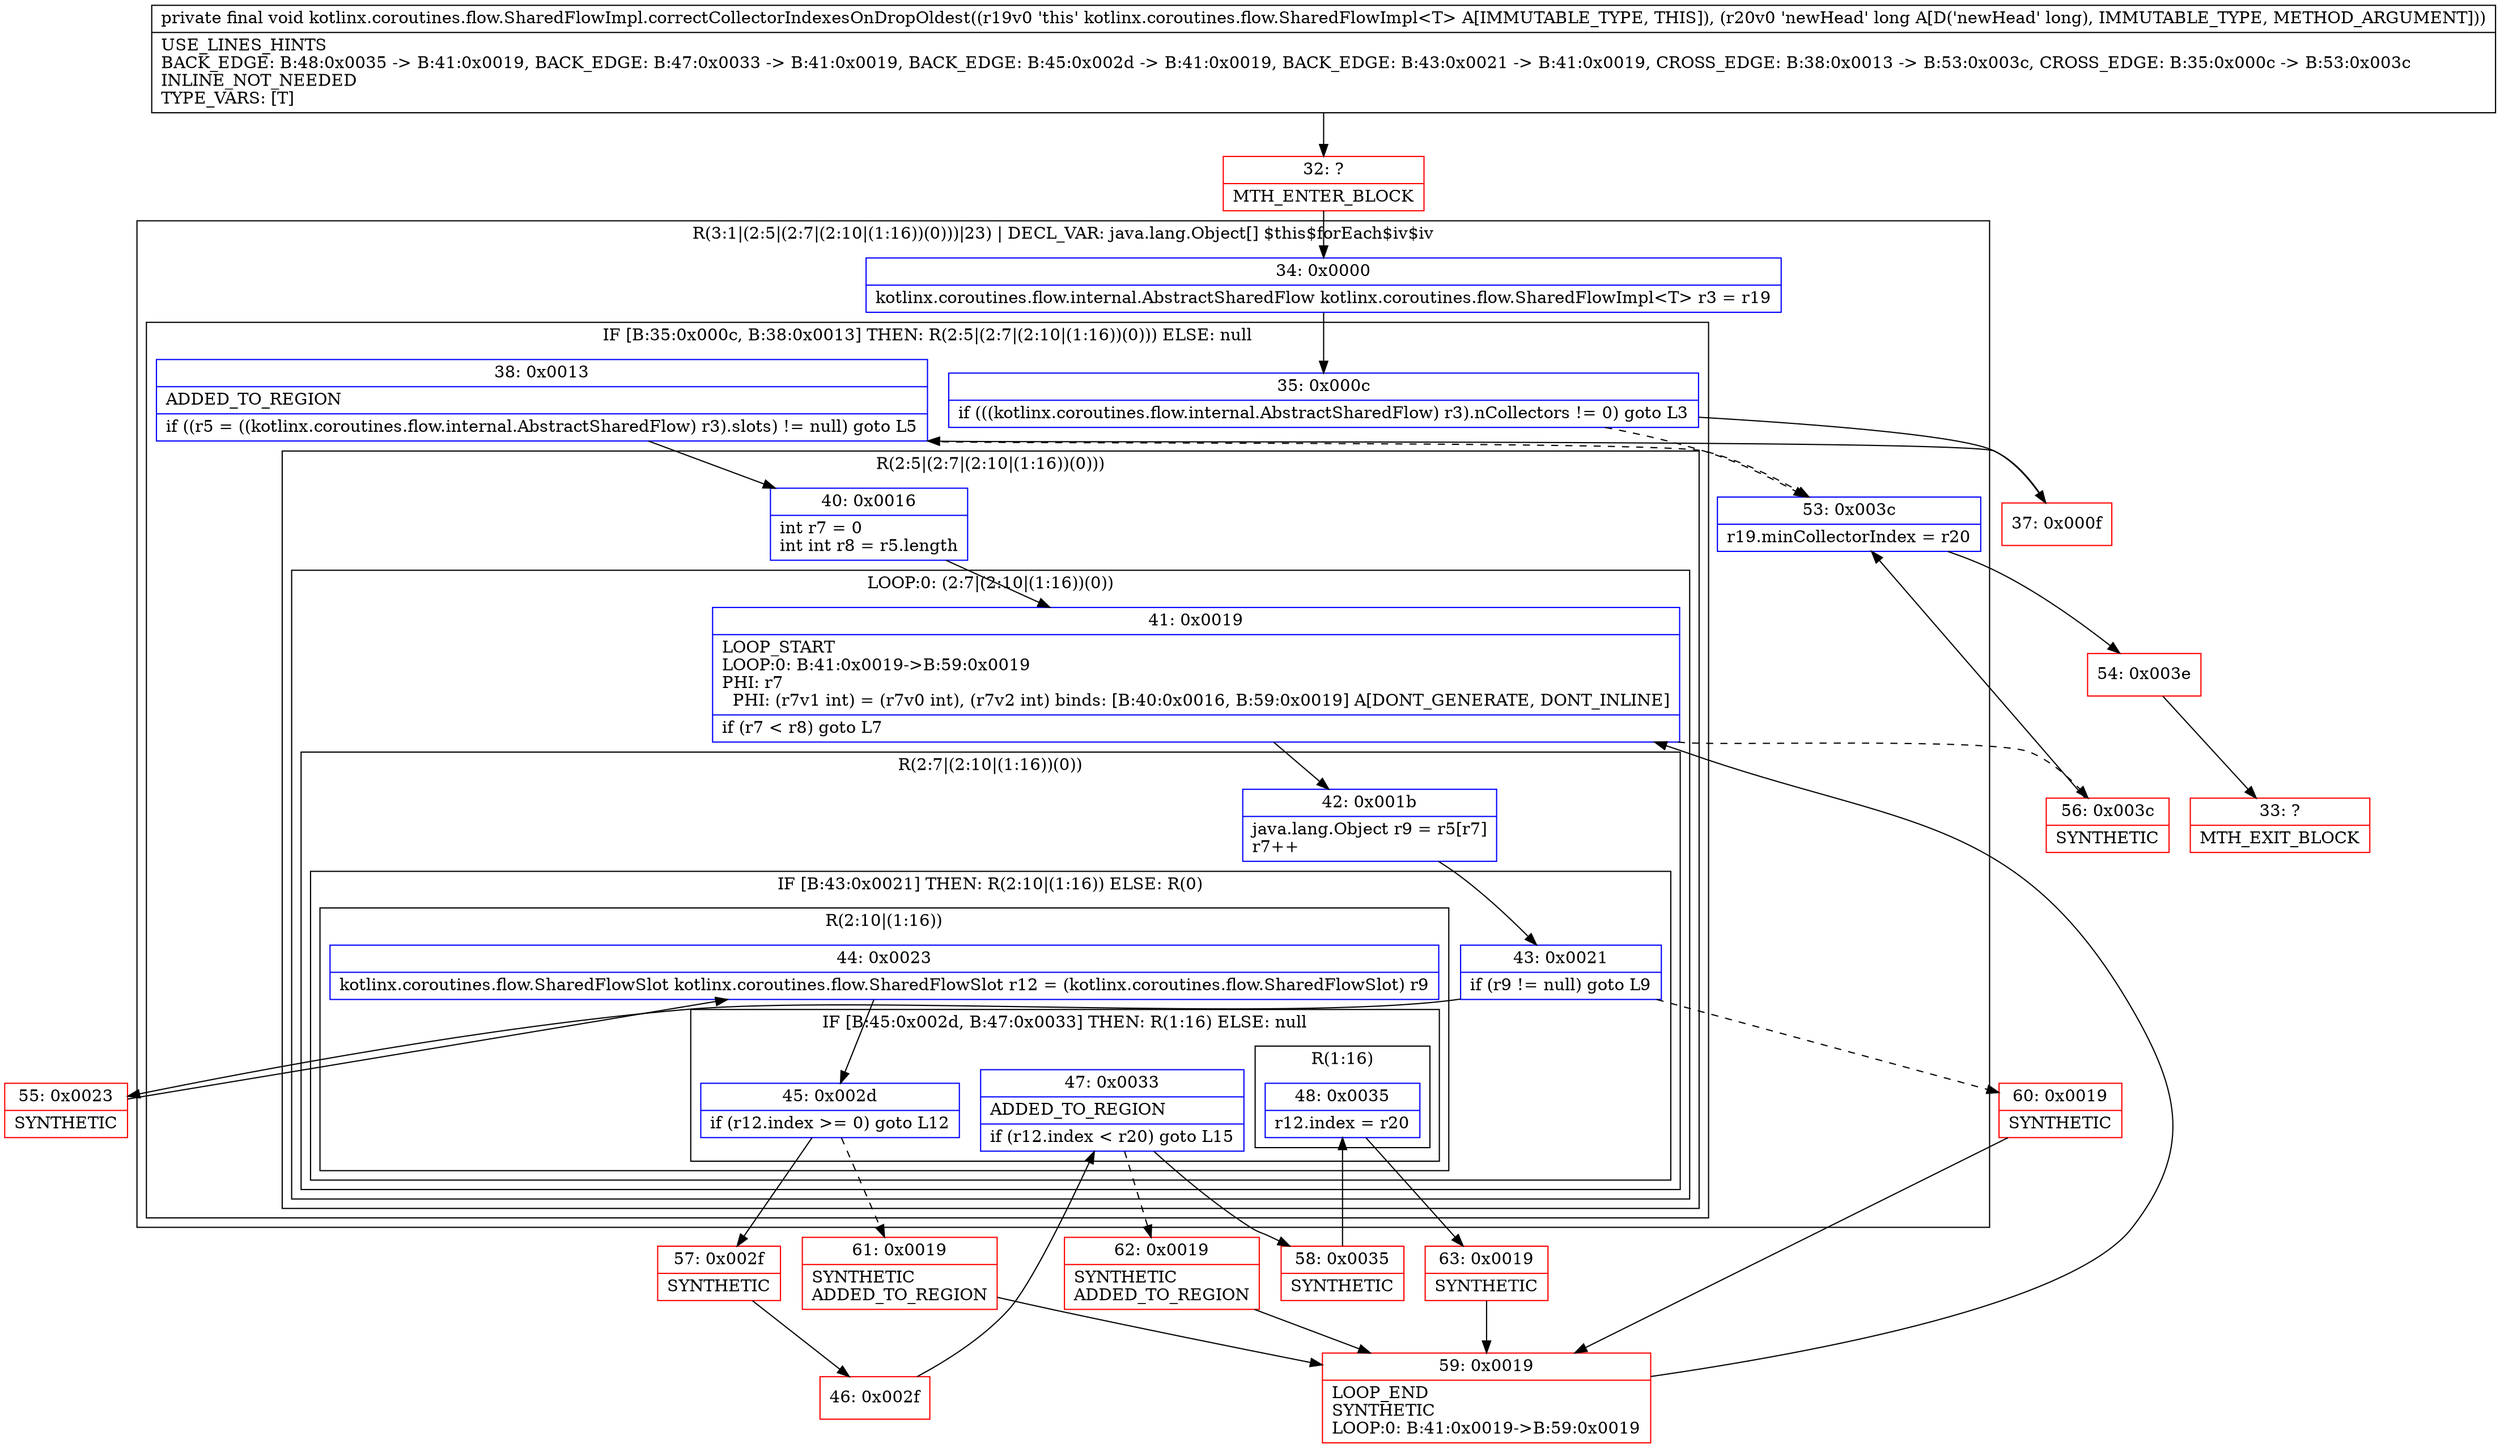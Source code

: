 digraph "CFG forkotlinx.coroutines.flow.SharedFlowImpl.correctCollectorIndexesOnDropOldest(J)V" {
subgraph cluster_Region_156913026 {
label = "R(3:1|(2:5|(2:7|(2:10|(1:16))(0)))|23) | DECL_VAR: java.lang.Object[] $this$forEach$iv$iv\l";
node [shape=record,color=blue];
Node_34 [shape=record,label="{34\:\ 0x0000|kotlinx.coroutines.flow.internal.AbstractSharedFlow kotlinx.coroutines.flow.SharedFlowImpl\<T\> r3 = r19\l}"];
subgraph cluster_IfRegion_593994901 {
label = "IF [B:35:0x000c, B:38:0x0013] THEN: R(2:5|(2:7|(2:10|(1:16))(0))) ELSE: null";
node [shape=record,color=blue];
Node_35 [shape=record,label="{35\:\ 0x000c|if (((kotlinx.coroutines.flow.internal.AbstractSharedFlow) r3).nCollectors != 0) goto L3\l}"];
Node_38 [shape=record,label="{38\:\ 0x0013|ADDED_TO_REGION\l|if ((r5 = ((kotlinx.coroutines.flow.internal.AbstractSharedFlow) r3).slots) != null) goto L5\l}"];
subgraph cluster_Region_598430921 {
label = "R(2:5|(2:7|(2:10|(1:16))(0)))";
node [shape=record,color=blue];
Node_40 [shape=record,label="{40\:\ 0x0016|int r7 = 0\lint int r8 = r5.length\l}"];
subgraph cluster_LoopRegion_518985616 {
label = "LOOP:0: (2:7|(2:10|(1:16))(0))";
node [shape=record,color=blue];
Node_41 [shape=record,label="{41\:\ 0x0019|LOOP_START\lLOOP:0: B:41:0x0019\-\>B:59:0x0019\lPHI: r7 \l  PHI: (r7v1 int) = (r7v0 int), (r7v2 int) binds: [B:40:0x0016, B:59:0x0019] A[DONT_GENERATE, DONT_INLINE]\l|if (r7 \< r8) goto L7\l}"];
subgraph cluster_Region_1157784815 {
label = "R(2:7|(2:10|(1:16))(0))";
node [shape=record,color=blue];
Node_42 [shape=record,label="{42\:\ 0x001b|java.lang.Object r9 = r5[r7]\lr7++\l}"];
subgraph cluster_IfRegion_11688916 {
label = "IF [B:43:0x0021] THEN: R(2:10|(1:16)) ELSE: R(0)";
node [shape=record,color=blue];
Node_43 [shape=record,label="{43\:\ 0x0021|if (r9 != null) goto L9\l}"];
subgraph cluster_Region_2043038231 {
label = "R(2:10|(1:16))";
node [shape=record,color=blue];
Node_44 [shape=record,label="{44\:\ 0x0023|kotlinx.coroutines.flow.SharedFlowSlot kotlinx.coroutines.flow.SharedFlowSlot r12 = (kotlinx.coroutines.flow.SharedFlowSlot) r9\l}"];
subgraph cluster_IfRegion_792034524 {
label = "IF [B:45:0x002d, B:47:0x0033] THEN: R(1:16) ELSE: null";
node [shape=record,color=blue];
Node_45 [shape=record,label="{45\:\ 0x002d|if (r12.index \>= 0) goto L12\l}"];
Node_47 [shape=record,label="{47\:\ 0x0033|ADDED_TO_REGION\l|if (r12.index \< r20) goto L15\l}"];
subgraph cluster_Region_1224781117 {
label = "R(1:16)";
node [shape=record,color=blue];
Node_48 [shape=record,label="{48\:\ 0x0035|r12.index = r20\l}"];
}
}
}
subgraph cluster_Region_985686402 {
label = "R(0)";
node [shape=record,color=blue];
}
}
}
}
}
}
Node_53 [shape=record,label="{53\:\ 0x003c|r19.minCollectorIndex = r20\l}"];
}
Node_32 [shape=record,color=red,label="{32\:\ ?|MTH_ENTER_BLOCK\l}"];
Node_37 [shape=record,color=red,label="{37\:\ 0x000f}"];
Node_55 [shape=record,color=red,label="{55\:\ 0x0023|SYNTHETIC\l}"];
Node_57 [shape=record,color=red,label="{57\:\ 0x002f|SYNTHETIC\l}"];
Node_46 [shape=record,color=red,label="{46\:\ 0x002f}"];
Node_58 [shape=record,color=red,label="{58\:\ 0x0035|SYNTHETIC\l}"];
Node_63 [shape=record,color=red,label="{63\:\ 0x0019|SYNTHETIC\l}"];
Node_59 [shape=record,color=red,label="{59\:\ 0x0019|LOOP_END\lSYNTHETIC\lLOOP:0: B:41:0x0019\-\>B:59:0x0019\l}"];
Node_62 [shape=record,color=red,label="{62\:\ 0x0019|SYNTHETIC\lADDED_TO_REGION\l}"];
Node_61 [shape=record,color=red,label="{61\:\ 0x0019|SYNTHETIC\lADDED_TO_REGION\l}"];
Node_60 [shape=record,color=red,label="{60\:\ 0x0019|SYNTHETIC\l}"];
Node_56 [shape=record,color=red,label="{56\:\ 0x003c|SYNTHETIC\l}"];
Node_54 [shape=record,color=red,label="{54\:\ 0x003e}"];
Node_33 [shape=record,color=red,label="{33\:\ ?|MTH_EXIT_BLOCK\l}"];
MethodNode[shape=record,label="{private final void kotlinx.coroutines.flow.SharedFlowImpl.correctCollectorIndexesOnDropOldest((r19v0 'this' kotlinx.coroutines.flow.SharedFlowImpl\<T\> A[IMMUTABLE_TYPE, THIS]), (r20v0 'newHead' long A[D('newHead' long), IMMUTABLE_TYPE, METHOD_ARGUMENT]))  | USE_LINES_HINTS\lBACK_EDGE: B:48:0x0035 \-\> B:41:0x0019, BACK_EDGE: B:47:0x0033 \-\> B:41:0x0019, BACK_EDGE: B:45:0x002d \-\> B:41:0x0019, BACK_EDGE: B:43:0x0021 \-\> B:41:0x0019, CROSS_EDGE: B:38:0x0013 \-\> B:53:0x003c, CROSS_EDGE: B:35:0x000c \-\> B:53:0x003c\lINLINE_NOT_NEEDED\lTYPE_VARS: [T]\l}"];
MethodNode -> Node_32;Node_34 -> Node_35;
Node_35 -> Node_37;
Node_35 -> Node_53[style=dashed];
Node_38 -> Node_40;
Node_38 -> Node_53[style=dashed];
Node_40 -> Node_41;
Node_41 -> Node_42;
Node_41 -> Node_56[style=dashed];
Node_42 -> Node_43;
Node_43 -> Node_55;
Node_43 -> Node_60[style=dashed];
Node_44 -> Node_45;
Node_45 -> Node_57;
Node_45 -> Node_61[style=dashed];
Node_47 -> Node_58;
Node_47 -> Node_62[style=dashed];
Node_48 -> Node_63;
Node_53 -> Node_54;
Node_32 -> Node_34;
Node_37 -> Node_38;
Node_55 -> Node_44;
Node_57 -> Node_46;
Node_46 -> Node_47;
Node_58 -> Node_48;
Node_63 -> Node_59;
Node_59 -> Node_41;
Node_62 -> Node_59;
Node_61 -> Node_59;
Node_60 -> Node_59;
Node_56 -> Node_53;
Node_54 -> Node_33;
}

